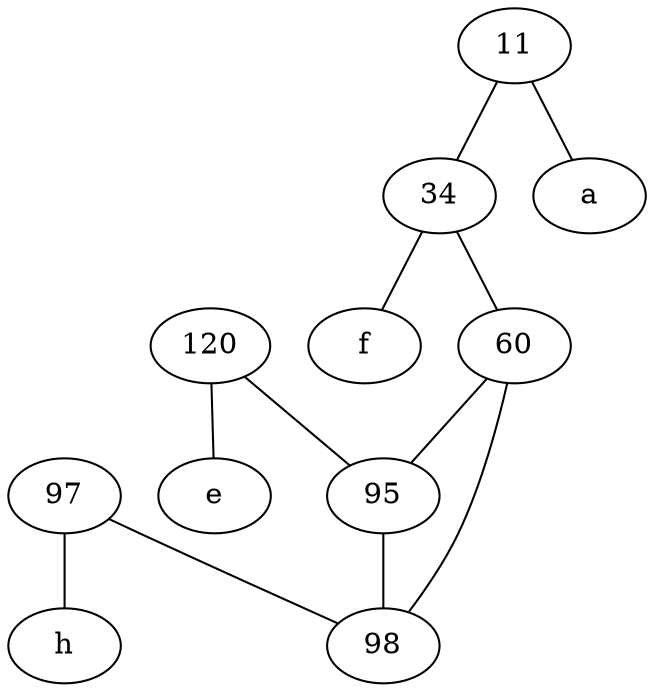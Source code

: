 graph {
	node [labelfontsize=50]
	h [pos="19.88333,75.33333!"]
	97 [pos="19.88333,75.33333!"]
	34 [pos="22.2,84.88333!"]
	98 [pos="21.01667,75.56667!"]
	e [pos="24.0,76.71667!"]
	a [pos="23.78333,85.96667!"]
	11 [pos="23.78333,85.96667!"]
	120 [pos="24.0,76.71667!"]
	f [pos="22.2,84.88333!"]
	60 [pos="21.23333,81.63333!"]
	95 [pos="22.71792,75.8333!"]
	97 -- 98
	34 -- 60
	60 -- 98
	34 -- f
	95 -- 98
	11 -- a
	60 -- 95
	120 -- e
	120 -- 95
	97 -- h
	11 -- 34
}
